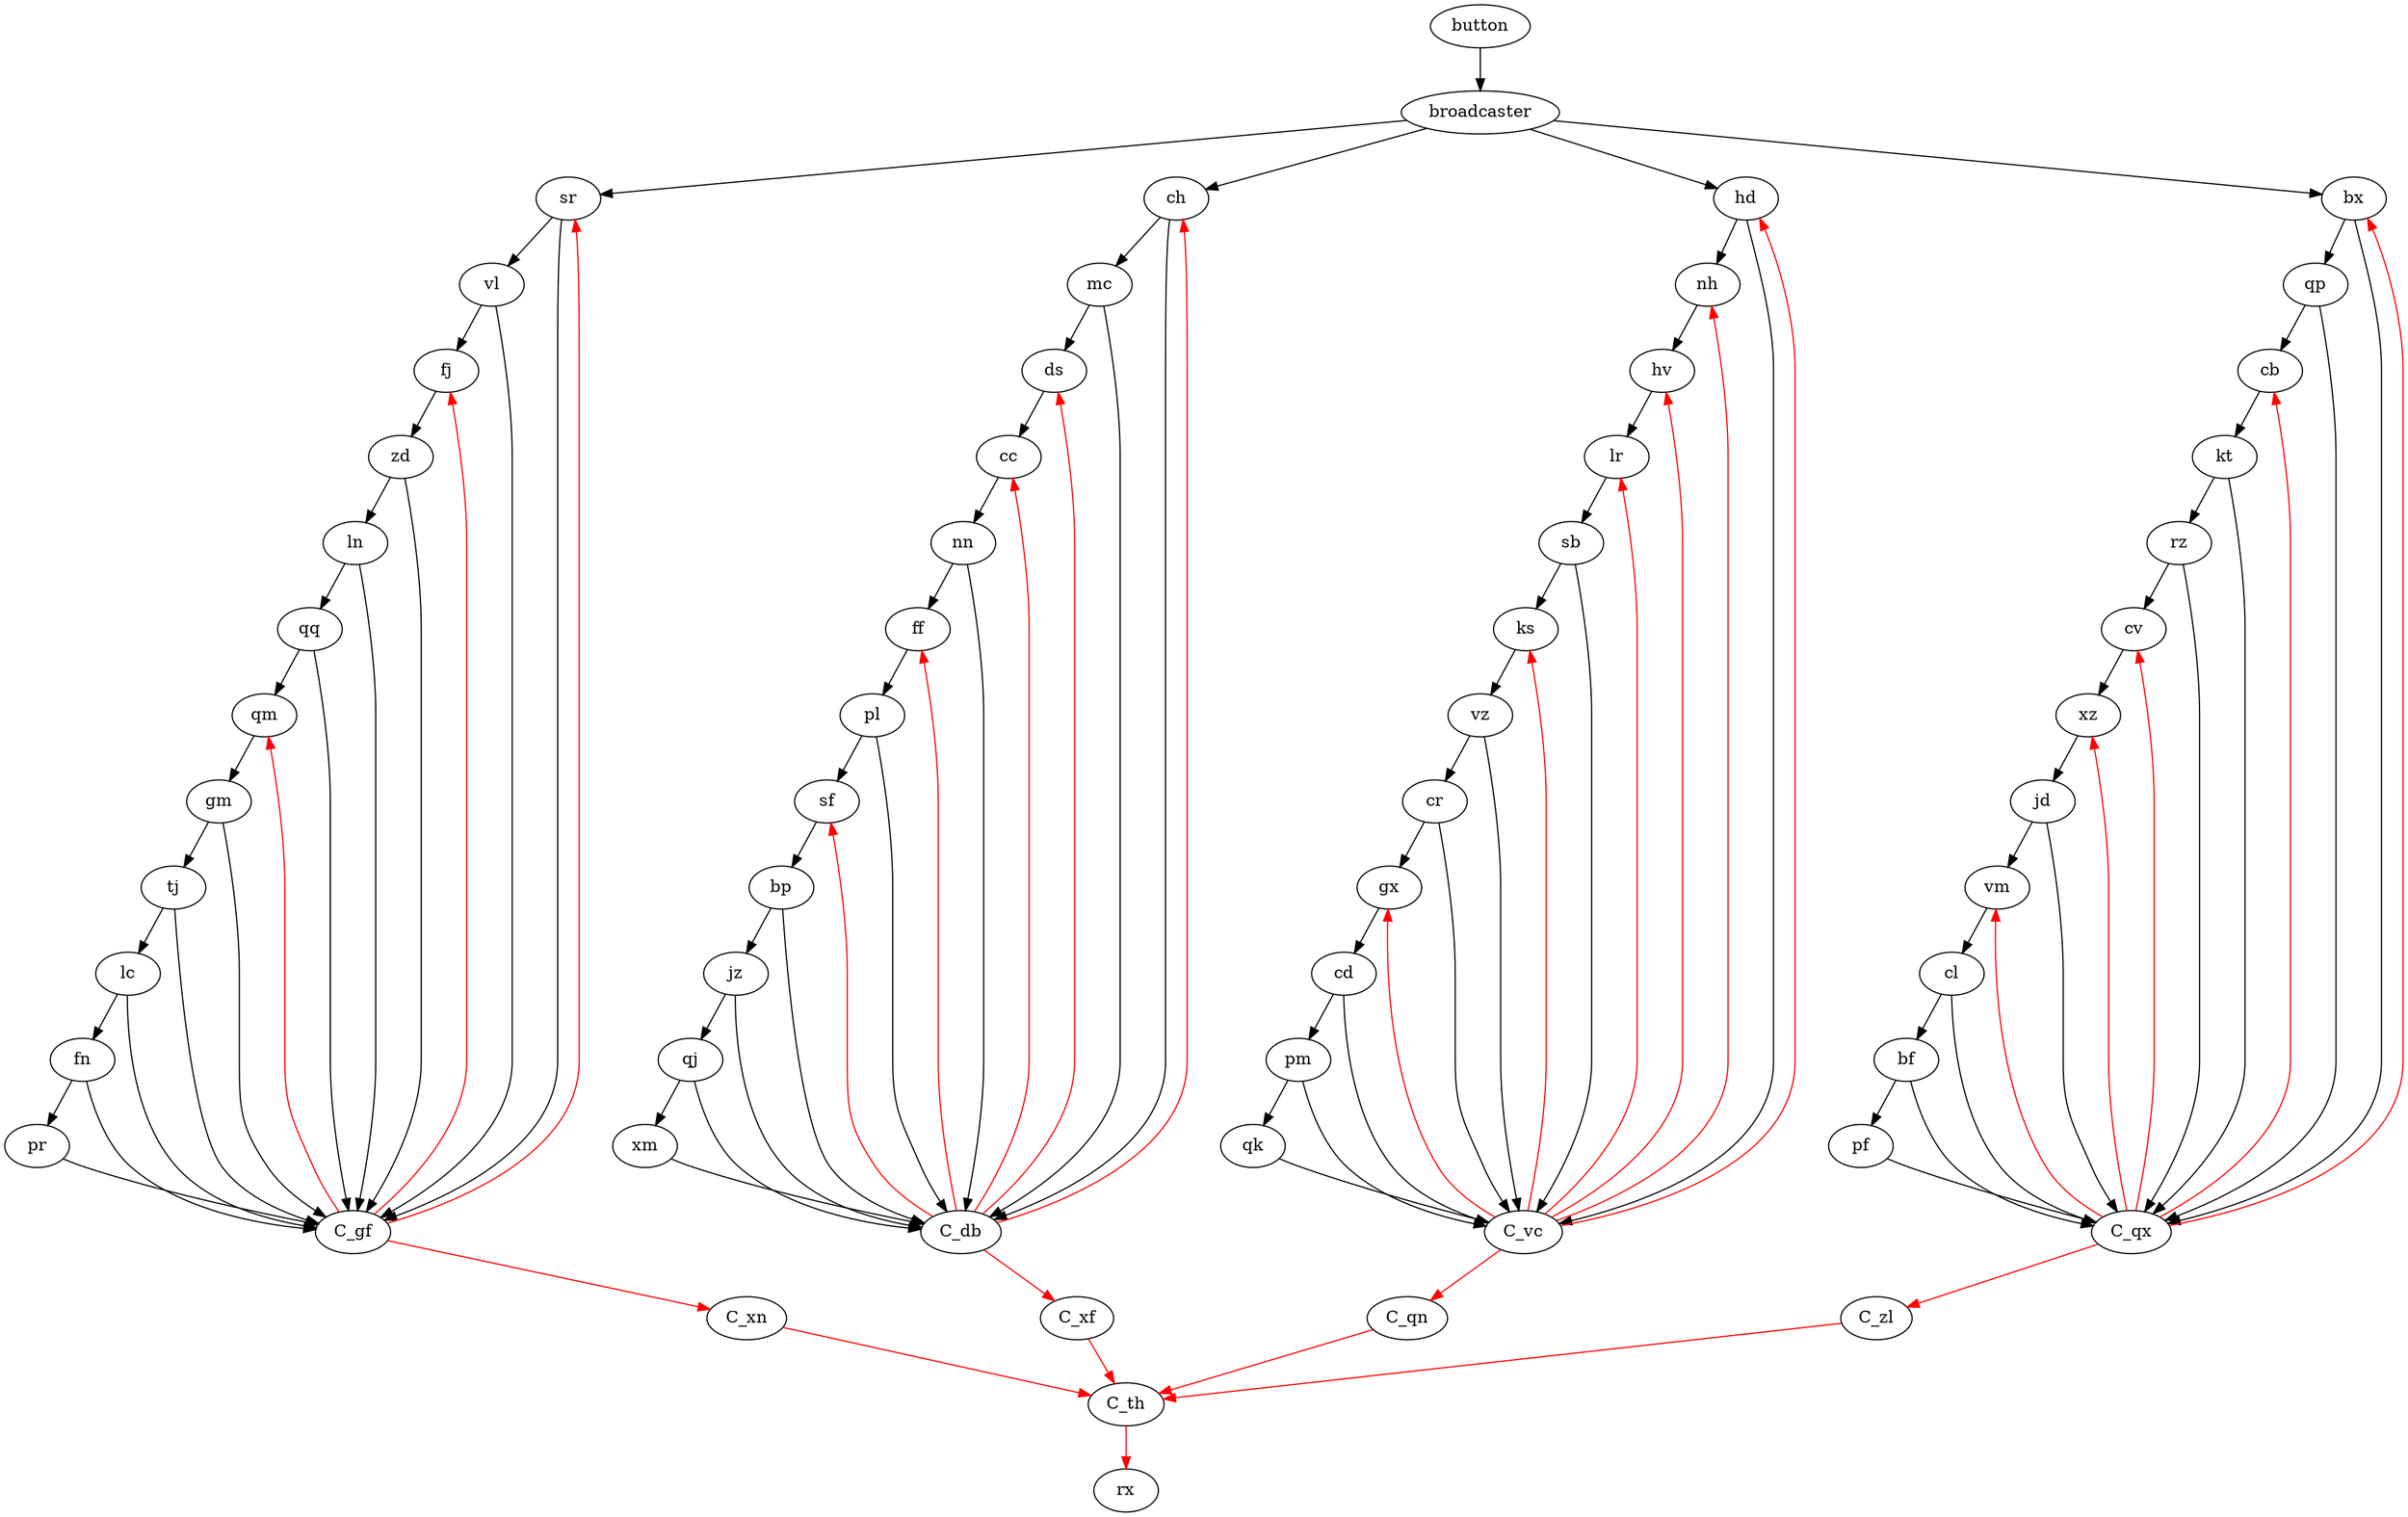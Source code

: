digraph {
button -> broadcaster
broadcaster -> {sr, ch, hd, bx}

// flip-flops
// bf [style="filled" fillcolor="#69e9d9"]
bp {style="filled" fillcolor="#69e9d8"}
bx {style="filled" fillcolor="#69e9d9"}
cb {style="filled" fillcolor="#69e9d9"}
cc {style="filled" fillcolor="#69e9d9"}
cd {style="filled" fillcolor="#69e9d9"}
ch {style="filled" fillcolor="#69e9d9"}
cl {style="filled" fillcolor="#69e9d9"}
cr {style="filled" fillcolor="#69e9d9"}
cv {style="filled" fillcolor="#69e9d9"}
ds {style="filled" fillcolor="#69e9d9"}
ff {style="filled" fillcolor="#69e9d9"}
fj {style="filled" fillcolor="#69e9d9"}
fn {style="filled" fillcolor="#69e9d9"}
gm {style="filled" fillcolor="#69e9d9"}
gx {style="filled" fillcolor="#69e9d9"}
hd {style="filled" fillcolor="#69e9d9"}
hv {style="filled" fillcolor="#69e9d9"}
jd {style="filled" fillcolor="#69e9d9"}
jz {style="filled" fillcolor="#69e9d9"}
ks {style="filled" fillcolor="#69e9d9"}
kt {style="filled" fillcolor="#69e9d9"}
lc {style="filled" fillcolor="#69e9d9"}
ln {style="filled" fillcolor="#69e9d9"}
lr {style="filled" fillcolor="#69e9d9"}
mc {style="filled" fillcolor="#69e9d9"}
nh {style="filled" fillcolor="#69e9d9"}
nn {style="filled" fillcolor="#69e9d9"}
pf {style="filled" fillcolor="#69e9d9"}
pl {style="filled" fillcolor="#69e9d9"}
pm {style="filled" fillcolor="#69e9d9"}
pr {style="filled" fillcolor="#69e9d9"}
qj {style="filled" fillcolor="#69e9d9"}
qk {style="filled" fillcolor="#69e9d9"}
qm {style="filled" fillcolor="#69e9d9"}
qp {style="filled" fillcolor="#69e9d9"}
qq {style="filled" fillcolor="#69e9d9"}
rz {style="filled" fillcolor="#69e9d9"}
sb {style="filled" fillcolor="#69e9d9"}
sf {style="filled" fillcolor="#69e9d9"}
sr {style="filled" fillcolor="#69e9d9"}
tj {style="filled" fillcolor="#69e9d9"}
vl {style="filled" fillcolor="#69e9d9"}
vm {style="filled" fillcolor="#69e9d9"}
vz {style="filled" fillcolor="#69e9d9"}
xm {style="filled" fillcolor="#69e9d9"}
xz {style="filled" fillcolor="#69e9d9"}
zd {style="filled" fillcolor="#69e9d9"}

bf -> {C_qx, pf}
bp -> {C_db, jz}
bx -> {C_qx, qp}
cb -> {kt}
cc -> {nn}
cd -> {pm, C_vc}
ch -> {C_db, mc}
cl -> {C_qx, bf}
cr -> {gx, C_vc}
cv -> {xz}
ds -> {cc}
ff -> {pl}
fj -> {zd}
fn -> {pr, C_gf}
gm -> {tj, C_gf}
gx -> {cd}
hd -> {C_vc, nh}
hv -> {lr}
jd -> {C_qx, vm}
jz -> {qj, C_db}
ks -> {vz}
kt -> {C_qx, rz}
lc -> {C_gf, fn}
ln -> {C_gf, qq}
lr -> {sb}
mc -> {ds, C_db}
nh -> {hv}
nn -> {ff, C_db}
pf -> {C_qx}
pl -> {sf, C_db}
pm -> {C_vc, qk}
pr -> {C_gf}
qj -> {xm, C_db}
qk -> {C_vc}
qm -> {gm}
qp -> {cb, C_qx}
qq -> {qm, C_gf}
rz -> {C_qx, cv}
sb -> {ks, C_vc}
sf -> {bp}
sr -> {C_gf, vl}
tj -> {lc, C_gf}
vl -> {C_gf, fj}
vm -> {cl}
vz -> {cr, C_vc}
xm -> {C_db}
xz -> {jd}
zd -> {ln, C_gf}





// conjunctions
C_db -> {ff, ds, sf, ch, cc, C_xf} [color="red"]
C_gf -> {fj, qm, C_xn, sr} [color="red"]
C_qn -> {C_th} [color="red"]
C_qx -> {cb, cv, bx, xz, vm, C_zl} [color="red"]
C_vc -> {lr, hd, ks, C_qn, gx, nh, hv} [color="red"]
C_xf -> {C_th} [color="red"]
C_xn -> {C_th} [color="red"]
C_zl -> {C_th} [color="red"]
C_th -> {rx} [color="red"]
}
